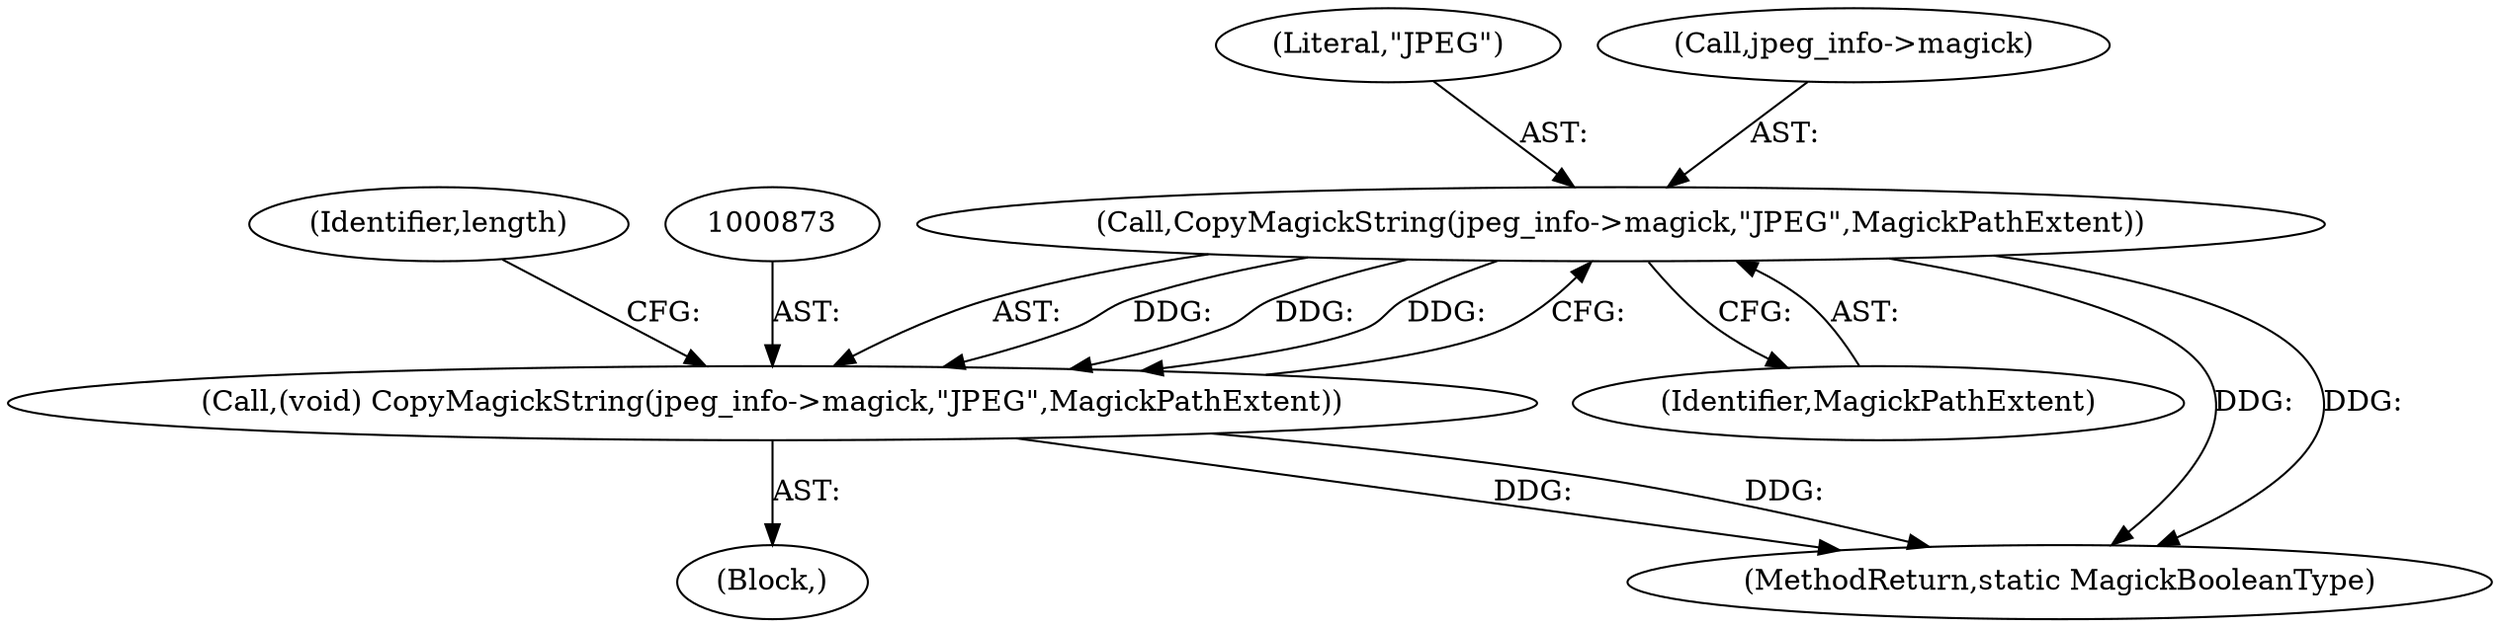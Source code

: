 digraph "0_ImageMagick_0f6fc2d5bf8f500820c3dbcf0d23ee14f2d9f734_4@pointer" {
"1000874" [label="(Call,CopyMagickString(jpeg_info->magick,\"JPEG\",MagickPathExtent))"];
"1000872" [label="(Call,(void) CopyMagickString(jpeg_info->magick,\"JPEG\",MagickPathExtent))"];
"1000879" [label="(Identifier,MagickPathExtent)"];
"1000842" [label="(Block,)"];
"1000872" [label="(Call,(void) CopyMagickString(jpeg_info->magick,\"JPEG\",MagickPathExtent))"];
"1000881" [label="(Identifier,length)"];
"1000878" [label="(Literal,\"JPEG\")"];
"1001948" [label="(MethodReturn,static MagickBooleanType)"];
"1000875" [label="(Call,jpeg_info->magick)"];
"1000874" [label="(Call,CopyMagickString(jpeg_info->magick,\"JPEG\",MagickPathExtent))"];
"1000874" -> "1000872"  [label="AST: "];
"1000874" -> "1000879"  [label="CFG: "];
"1000875" -> "1000874"  [label="AST: "];
"1000878" -> "1000874"  [label="AST: "];
"1000879" -> "1000874"  [label="AST: "];
"1000872" -> "1000874"  [label="CFG: "];
"1000874" -> "1001948"  [label="DDG: "];
"1000874" -> "1001948"  [label="DDG: "];
"1000874" -> "1000872"  [label="DDG: "];
"1000874" -> "1000872"  [label="DDG: "];
"1000874" -> "1000872"  [label="DDG: "];
"1000872" -> "1000842"  [label="AST: "];
"1000873" -> "1000872"  [label="AST: "];
"1000881" -> "1000872"  [label="CFG: "];
"1000872" -> "1001948"  [label="DDG: "];
"1000872" -> "1001948"  [label="DDG: "];
}
